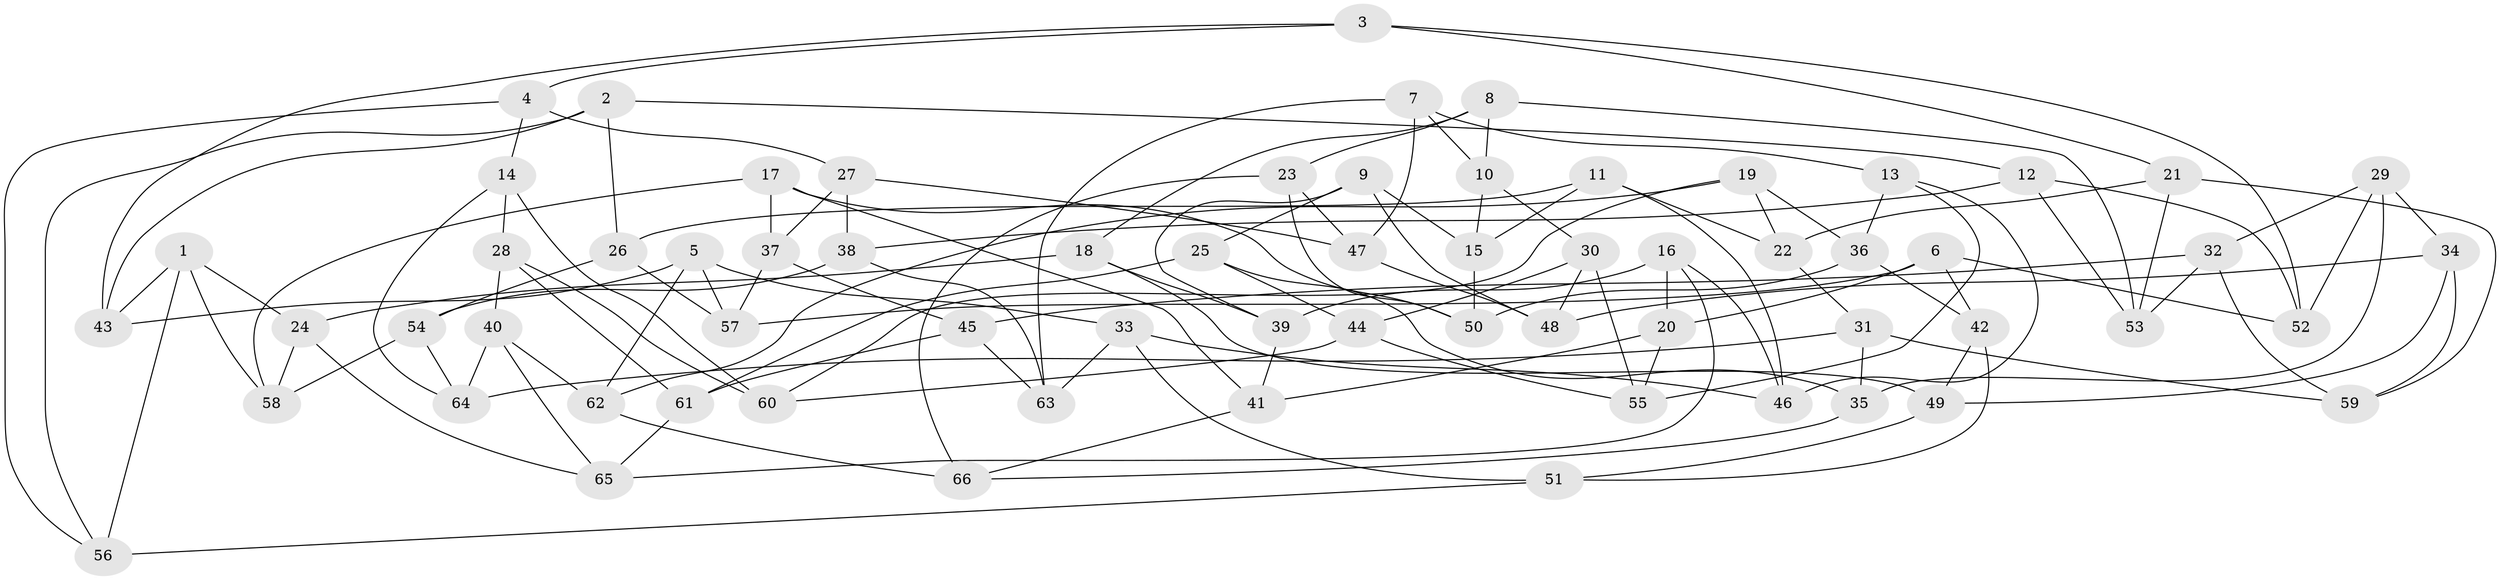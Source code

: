 // coarse degree distribution, {5: 0.15, 7: 0.15, 8: 0.2, 6: 0.45, 4: 0.05}
// Generated by graph-tools (version 1.1) at 2025/38/03/04/25 23:38:11]
// undirected, 66 vertices, 132 edges
graph export_dot {
  node [color=gray90,style=filled];
  1;
  2;
  3;
  4;
  5;
  6;
  7;
  8;
  9;
  10;
  11;
  12;
  13;
  14;
  15;
  16;
  17;
  18;
  19;
  20;
  21;
  22;
  23;
  24;
  25;
  26;
  27;
  28;
  29;
  30;
  31;
  32;
  33;
  34;
  35;
  36;
  37;
  38;
  39;
  40;
  41;
  42;
  43;
  44;
  45;
  46;
  47;
  48;
  49;
  50;
  51;
  52;
  53;
  54;
  55;
  56;
  57;
  58;
  59;
  60;
  61;
  62;
  63;
  64;
  65;
  66;
  1 -- 56;
  1 -- 24;
  1 -- 43;
  1 -- 58;
  2 -- 26;
  2 -- 43;
  2 -- 12;
  2 -- 56;
  3 -- 43;
  3 -- 4;
  3 -- 21;
  3 -- 52;
  4 -- 27;
  4 -- 56;
  4 -- 14;
  5 -- 43;
  5 -- 57;
  5 -- 33;
  5 -- 62;
  6 -- 57;
  6 -- 20;
  6 -- 42;
  6 -- 52;
  7 -- 47;
  7 -- 13;
  7 -- 10;
  7 -- 63;
  8 -- 53;
  8 -- 10;
  8 -- 18;
  8 -- 23;
  9 -- 15;
  9 -- 39;
  9 -- 48;
  9 -- 25;
  10 -- 30;
  10 -- 15;
  11 -- 15;
  11 -- 46;
  11 -- 26;
  11 -- 22;
  12 -- 53;
  12 -- 38;
  12 -- 52;
  13 -- 36;
  13 -- 55;
  13 -- 46;
  14 -- 60;
  14 -- 28;
  14 -- 64;
  15 -- 50;
  16 -- 65;
  16 -- 46;
  16 -- 39;
  16 -- 20;
  17 -- 58;
  17 -- 37;
  17 -- 50;
  17 -- 41;
  18 -- 24;
  18 -- 39;
  18 -- 49;
  19 -- 62;
  19 -- 36;
  19 -- 60;
  19 -- 22;
  20 -- 55;
  20 -- 41;
  21 -- 22;
  21 -- 53;
  21 -- 59;
  22 -- 31;
  23 -- 66;
  23 -- 47;
  23 -- 50;
  24 -- 58;
  24 -- 65;
  25 -- 44;
  25 -- 35;
  25 -- 61;
  26 -- 57;
  26 -- 54;
  27 -- 37;
  27 -- 47;
  27 -- 38;
  28 -- 40;
  28 -- 61;
  28 -- 60;
  29 -- 52;
  29 -- 34;
  29 -- 35;
  29 -- 32;
  30 -- 48;
  30 -- 44;
  30 -- 55;
  31 -- 35;
  31 -- 64;
  31 -- 59;
  32 -- 59;
  32 -- 45;
  32 -- 53;
  33 -- 63;
  33 -- 46;
  33 -- 51;
  34 -- 48;
  34 -- 49;
  34 -- 59;
  35 -- 66;
  36 -- 50;
  36 -- 42;
  37 -- 45;
  37 -- 57;
  38 -- 63;
  38 -- 54;
  39 -- 41;
  40 -- 65;
  40 -- 62;
  40 -- 64;
  41 -- 66;
  42 -- 49;
  42 -- 51;
  44 -- 55;
  44 -- 60;
  45 -- 61;
  45 -- 63;
  47 -- 48;
  49 -- 51;
  51 -- 56;
  54 -- 58;
  54 -- 64;
  61 -- 65;
  62 -- 66;
}

